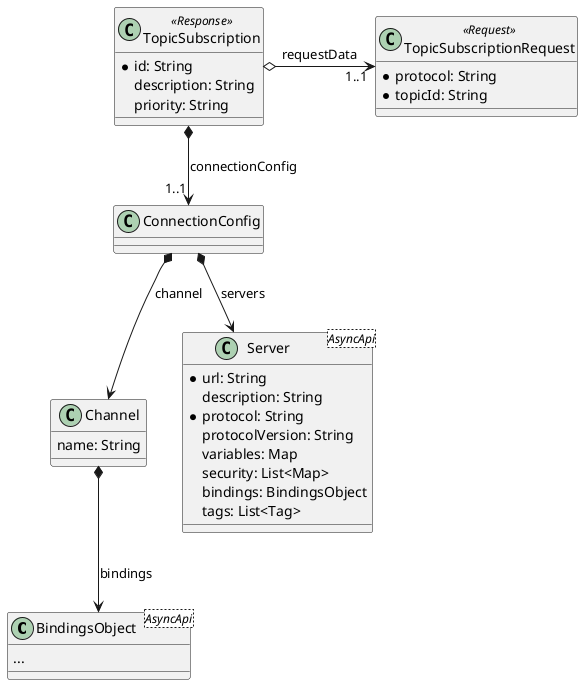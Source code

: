 @startuml



class BindingsObject<AsyncApi> {
    ...
}

class Channel {
    name: String
}

class ConnectionConfig {

}

class Server<AsyncApi> {
    * url: String
    description: String
    * protocol: String
    protocolVersion: String
    variables: Map
    security: List<Map>
    bindings: BindingsObject
    tags: List<Tag>
}

class TopicSubscription << Response >> {
    * id: String
    description: String
    priority: String
}


class TopicSubscription << Response >>  {
}

class TopicSubscriptionRequest << Request >>  {
    * protocol: String
    * topicId: String
}

TopicSubscription *--> "1..1" ConnectionConfig : connectionConfig
TopicSubscription o-> "1..1" TopicSubscriptionRequest : requestData


ConnectionConfig *--> Channel : channel

ConnectionConfig *--> Server : servers

Channel *--> BindingsObject: bindings

@enduml